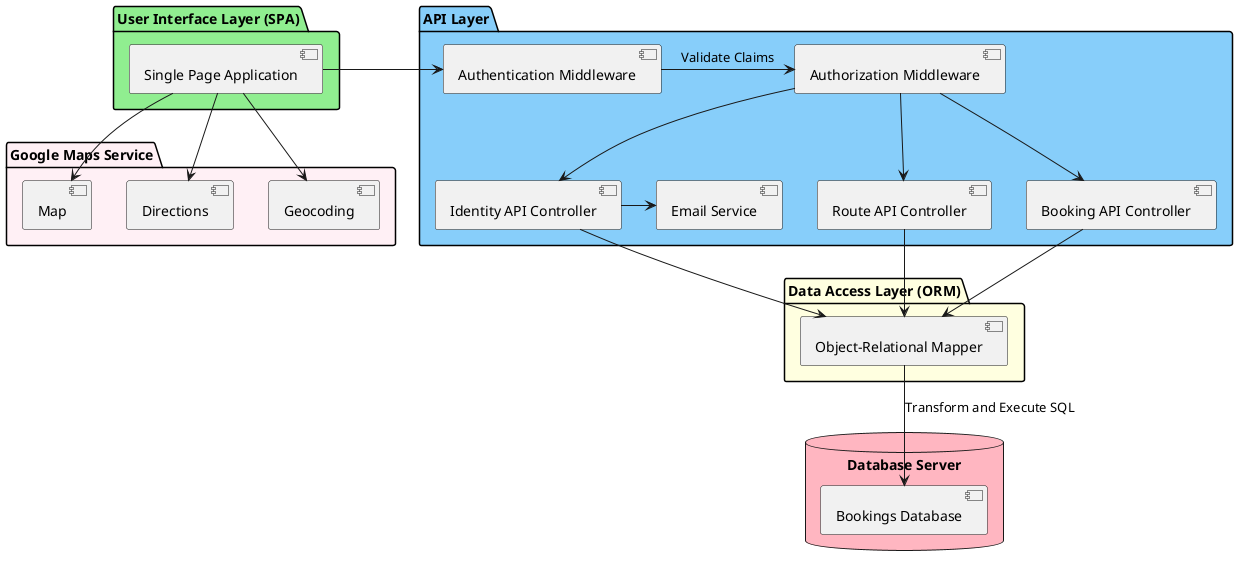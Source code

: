 @startuml
package "User Interface Layer (SPA)" #LightGreen {
  [Single Page Application] as SPA
}

package "Google Maps Service" #LavenderBlush {
    [Map]
    [Directions]
    [Geocoding]
}

package "API Layer" #LightSkyBlue {
  [Identity API Controller] as IdentityAPI
  [Authentication Middleware] as AuthMiddleware
  [Authorization Middleware] as AuthorizationAPI
  [Route API Controller] as RouteAPI
  [Booking API Controller] as BookingAPI
  [Email Service] as EmailService
}

package "Data Access Layer (ORM)" #LightYellow {
  [Object-Relational Mapper] as ORM
}

database "Database Server" #LightPink {
    [Bookings Database] as DB
}

SPA -> Map
SPA -> Directions
SPA --> Geocoding
SPA -> AuthMiddleware
AuthMiddleware -> AuthorizationAPI : Validate Claims
AuthorizationAPI --> IdentityAPI
AuthorizationAPI --> RouteAPI
AuthorizationAPI --> BookingAPI
IdentityAPI -> "ORM"
RouteAPI -> "ORM"
BookingAPI --> "ORM"
IdentityAPI -> EmailService
ORM --> "DB" : Transform and Execute SQL

@enduml